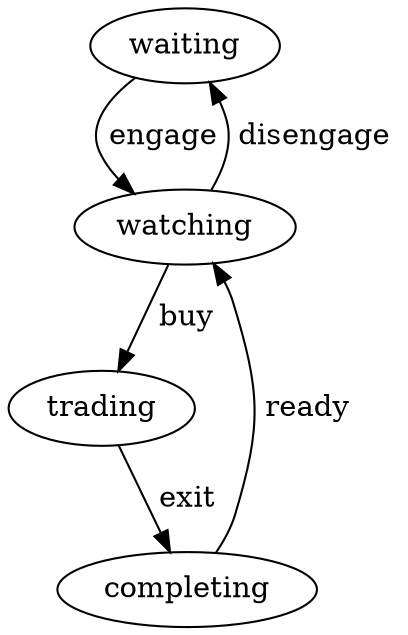 digraph "fsm" {
  "waiting";
  "watching";
  "trading";
  "completing";
  "waiting" -> "watching" [ label=" engage " ];
  "watching" -> "trading" [ label=" buy " ];
  "watching" -> "waiting" [ label=" disengage " ];
  "trading" -> "completing" [ label=" exit " ];
  "completing" -> "watching" [ label=" ready " ];
}
